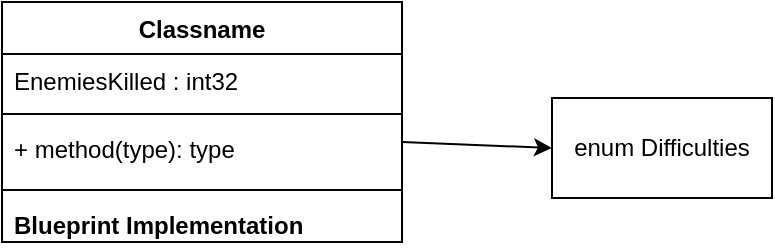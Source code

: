 <mxfile version="22.1.16" type="device">
  <diagram name="Page-1" id="gs7oEaNdeVd85yQeYQYl">
    <mxGraphModel dx="989" dy="582" grid="1" gridSize="10" guides="1" tooltips="1" connect="1" arrows="1" fold="1" page="1" pageScale="1" pageWidth="850" pageHeight="1100" math="0" shadow="0">
      <root>
        <mxCell id="0" />
        <mxCell id="1" parent="0" />
        <mxCell id="BHDF-3E3FEYRHNp8UeIt-1" value="Classname" style="swimlane;fontStyle=1;align=center;verticalAlign=top;childLayout=stackLayout;horizontal=1;startSize=26;horizontalStack=0;resizeParent=1;resizeParentMax=0;resizeLast=0;collapsible=1;marginBottom=0;whiteSpace=wrap;html=1;" parent="1" vertex="1">
          <mxGeometry x="325" y="20" width="200" height="120" as="geometry" />
        </mxCell>
        <mxCell id="BHDF-3E3FEYRHNp8UeIt-2" value="EnemiesKilled : int32&lt;br&gt;" style="text;strokeColor=none;fillColor=none;align=left;verticalAlign=top;spacingLeft=4;spacingRight=4;overflow=hidden;rotatable=0;points=[[0,0.5],[1,0.5]];portConstraint=eastwest;whiteSpace=wrap;html=1;" parent="BHDF-3E3FEYRHNp8UeIt-1" vertex="1">
          <mxGeometry y="26" width="200" height="26" as="geometry" />
        </mxCell>
        <mxCell id="BHDF-3E3FEYRHNp8UeIt-3" value="" style="line;strokeWidth=1;fillColor=none;align=left;verticalAlign=middle;spacingTop=-1;spacingLeft=3;spacingRight=3;rotatable=0;labelPosition=right;points=[];portConstraint=eastwest;strokeColor=inherit;" parent="BHDF-3E3FEYRHNp8UeIt-1" vertex="1">
          <mxGeometry y="52" width="200" height="8" as="geometry" />
        </mxCell>
        <mxCell id="BHDF-3E3FEYRHNp8UeIt-4" value="+ method(type): type" style="text;strokeColor=none;fillColor=none;align=left;verticalAlign=top;spacingLeft=4;spacingRight=4;overflow=hidden;rotatable=0;points=[[0,0.5],[1,0.5]];portConstraint=eastwest;whiteSpace=wrap;html=1;" parent="BHDF-3E3FEYRHNp8UeIt-1" vertex="1">
          <mxGeometry y="60" width="200" height="30" as="geometry" />
        </mxCell>
        <mxCell id="BHDF-3E3FEYRHNp8UeIt-5" value="" style="line;strokeWidth=1;fillColor=none;align=left;verticalAlign=middle;spacingTop=-1;spacingLeft=3;spacingRight=3;rotatable=0;labelPosition=right;points=[];portConstraint=eastwest;strokeColor=inherit;" parent="BHDF-3E3FEYRHNp8UeIt-1" vertex="1">
          <mxGeometry y="90" width="200" height="8" as="geometry" />
        </mxCell>
        <mxCell id="BHDF-3E3FEYRHNp8UeIt-6" value="&lt;b&gt;Blueprint Implementation&lt;/b&gt;" style="text;strokeColor=none;fillColor=none;align=left;verticalAlign=top;spacingLeft=4;spacingRight=4;overflow=hidden;rotatable=0;points=[[0,0.5],[1,0.5]];portConstraint=eastwest;whiteSpace=wrap;html=1;" parent="BHDF-3E3FEYRHNp8UeIt-1" vertex="1">
          <mxGeometry y="98" width="200" height="22" as="geometry" />
        </mxCell>
        <mxCell id="5YuOGRQniM6eO3-OX8w0-1" value="" style="endArrow=classic;html=1;rounded=0;entryX=0;entryY=0.5;entryDx=0;entryDy=0;" edge="1" parent="1" target="5YuOGRQniM6eO3-OX8w0-2">
          <mxGeometry width="50" height="50" relative="1" as="geometry">
            <mxPoint x="525" y="90" as="sourcePoint" />
            <mxPoint x="605" y="90" as="targetPoint" />
          </mxGeometry>
        </mxCell>
        <mxCell id="5YuOGRQniM6eO3-OX8w0-2" value="enum Difficulties" style="html=1;whiteSpace=wrap;" vertex="1" parent="1">
          <mxGeometry x="600" y="68" width="110" height="50" as="geometry" />
        </mxCell>
      </root>
    </mxGraphModel>
  </diagram>
</mxfile>
